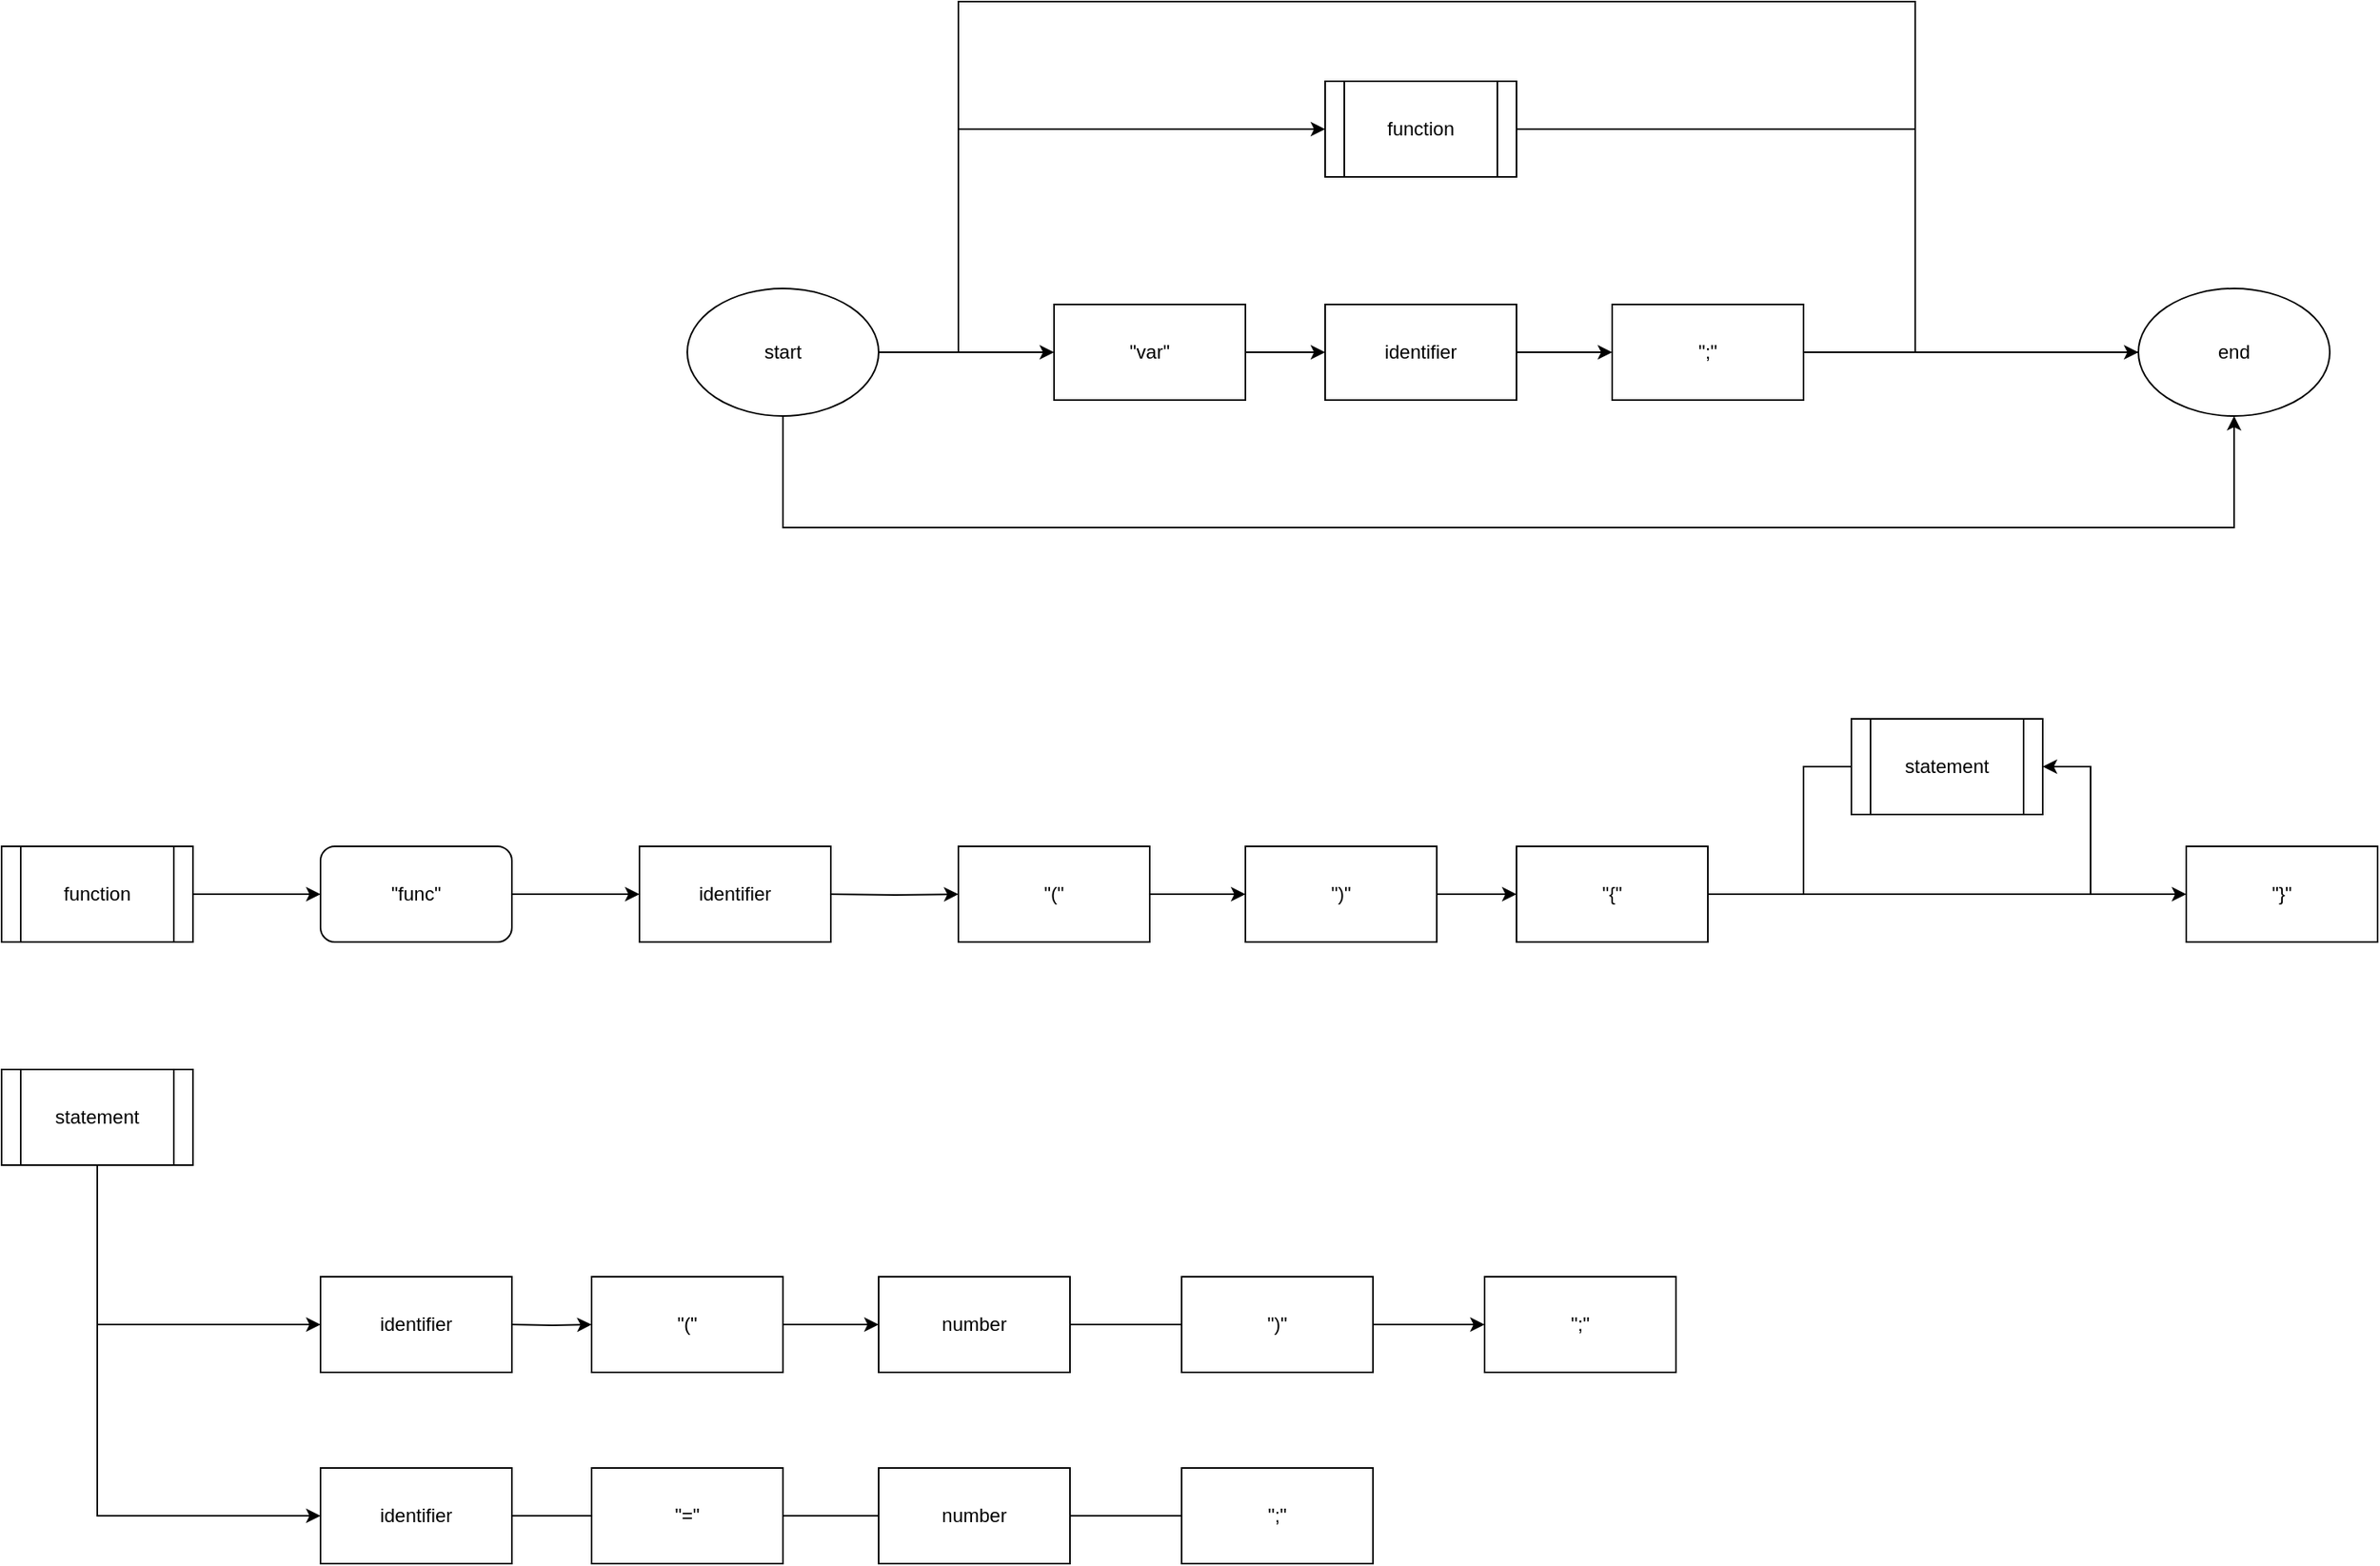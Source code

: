 <mxfile version="17.2.4" type="device"><diagram id="jOlAet6pSQnwV60Gyuv5" name="Page-1"><mxGraphModel dx="1678" dy="1179" grid="1" gridSize="10" guides="1" tooltips="1" connect="1" arrows="1" fold="1" page="0" pageScale="1" pageWidth="850" pageHeight="1100" math="0" shadow="0"><root><mxCell id="0"/><mxCell id="1" parent="0"/><mxCell id="7NWGOgkD6IIkmXvUyuZl-4" value="" style="edgeStyle=orthogonalEdgeStyle;rounded=0;orthogonalLoop=1;jettySize=auto;html=1;" parent="1" source="7NWGOgkD6IIkmXvUyuZl-1" target="7NWGOgkD6IIkmXvUyuZl-3" edge="1"><mxGeometry relative="1" as="geometry"><mxPoint x="330" y="-110" as="targetPoint"/><Array as="points"><mxPoint x="250"/><mxPoint x="1160"/></Array></mxGeometry></mxCell><mxCell id="7NWGOgkD6IIkmXvUyuZl-1" value="&lt;div&gt;start&lt;/div&gt;" style="ellipse;whiteSpace=wrap;html=1;" parent="1" vertex="1"><mxGeometry x="190" y="-150" width="120" height="80" as="geometry"/></mxCell><mxCell id="7NWGOgkD6IIkmXvUyuZl-3" value="&lt;div&gt;end&lt;/div&gt;" style="ellipse;whiteSpace=wrap;html=1;" parent="1" vertex="1"><mxGeometry x="1100" y="-150" width="120" height="80" as="geometry"/></mxCell><mxCell id="7NWGOgkD6IIkmXvUyuZl-16" value="" style="edgeStyle=orthogonalEdgeStyle;rounded=0;orthogonalLoop=1;jettySize=auto;html=1;" parent="1" source="7NWGOgkD6IIkmXvUyuZl-7" target="7NWGOgkD6IIkmXvUyuZl-8" edge="1"><mxGeometry relative="1" as="geometry"/></mxCell><mxCell id="7NWGOgkD6IIkmXvUyuZl-7" value="function" style="shape=process;whiteSpace=wrap;html=1;backgroundOutline=1;" parent="1" vertex="1"><mxGeometry x="-240" y="200" width="120" height="60" as="geometry"/></mxCell><mxCell id="7NWGOgkD6IIkmXvUyuZl-17" value="" style="edgeStyle=orthogonalEdgeStyle;rounded=0;orthogonalLoop=1;jettySize=auto;html=1;" parent="1" source="7NWGOgkD6IIkmXvUyuZl-8" edge="1"><mxGeometry relative="1" as="geometry"><mxPoint x="160" y="230" as="targetPoint"/></mxGeometry></mxCell><mxCell id="7NWGOgkD6IIkmXvUyuZl-8" value="&quot;func&quot;" style="rounded=1;whiteSpace=wrap;html=1;" parent="1" vertex="1"><mxGeometry x="-40" y="200" width="120" height="60" as="geometry"/></mxCell><mxCell id="7NWGOgkD6IIkmXvUyuZl-18" value="" style="edgeStyle=orthogonalEdgeStyle;rounded=0;orthogonalLoop=1;jettySize=auto;html=1;" parent="1" target="7NWGOgkD6IIkmXvUyuZl-11" edge="1"><mxGeometry relative="1" as="geometry"><mxPoint x="280" y="230" as="sourcePoint"/></mxGeometry></mxCell><mxCell id="7NWGOgkD6IIkmXvUyuZl-10" value="function" style="shape=process;whiteSpace=wrap;html=1;backgroundOutline=1;" parent="1" vertex="1"><mxGeometry x="590" y="-280" width="120" height="60" as="geometry"/></mxCell><mxCell id="7NWGOgkD6IIkmXvUyuZl-19" value="" style="edgeStyle=orthogonalEdgeStyle;rounded=0;orthogonalLoop=1;jettySize=auto;html=1;" parent="1" source="7NWGOgkD6IIkmXvUyuZl-11" target="7NWGOgkD6IIkmXvUyuZl-12" edge="1"><mxGeometry relative="1" as="geometry"/></mxCell><mxCell id="7NWGOgkD6IIkmXvUyuZl-11" value="&quot;(&quot;" style="rounded=0;whiteSpace=wrap;html=1;" parent="1" vertex="1"><mxGeometry x="360" y="200" width="120" height="60" as="geometry"/></mxCell><mxCell id="7NWGOgkD6IIkmXvUyuZl-20" value="" style="edgeStyle=orthogonalEdgeStyle;rounded=0;orthogonalLoop=1;jettySize=auto;html=1;" parent="1" source="7NWGOgkD6IIkmXvUyuZl-12" target="7NWGOgkD6IIkmXvUyuZl-13" edge="1"><mxGeometry relative="1" as="geometry"/></mxCell><mxCell id="7NWGOgkD6IIkmXvUyuZl-12" value="&quot;)&quot;" style="rounded=0;whiteSpace=wrap;html=1;" parent="1" vertex="1"><mxGeometry x="540" y="200" width="120" height="60" as="geometry"/></mxCell><mxCell id="n9fZj-lWuYq7BnEoelPM-1" style="edgeStyle=orthogonalEdgeStyle;rounded=0;orthogonalLoop=1;jettySize=auto;html=1;" parent="1" source="7NWGOgkD6IIkmXvUyuZl-13" target="7NWGOgkD6IIkmXvUyuZl-15" edge="1"><mxGeometry relative="1" as="geometry"><mxPoint x="1100" y="229.894" as="targetPoint"/></mxGeometry></mxCell><mxCell id="7NWGOgkD6IIkmXvUyuZl-13" value="&quot;{&quot;" style="rounded=0;whiteSpace=wrap;html=1;" parent="1" vertex="1"><mxGeometry x="710" y="200" width="120" height="60" as="geometry"/></mxCell><mxCell id="7NWGOgkD6IIkmXvUyuZl-14" value="statement" style="shape=process;whiteSpace=wrap;html=1;backgroundOutline=1;" parent="1" vertex="1"><mxGeometry x="920" y="120" width="120" height="60" as="geometry"/></mxCell><mxCell id="7NWGOgkD6IIkmXvUyuZl-15" value="&quot;}&quot;" style="rounded=0;whiteSpace=wrap;html=1;" parent="1" vertex="1"><mxGeometry x="1130" y="200" width="120" height="60" as="geometry"/></mxCell><mxCell id="pxtvTBd6FCboAQaZrBCp-7" value="" style="edgeStyle=orthogonalEdgeStyle;rounded=0;orthogonalLoop=1;jettySize=auto;html=1;" parent="1" source="pxtvTBd6FCboAQaZrBCp-1" target="pxtvTBd6FCboAQaZrBCp-11" edge="1"><mxGeometry relative="1" as="geometry"><mxPoint x="-40" y="370" as="targetPoint"/><mxPoint x="-40" y="370" as="sourcePoint"/><Array as="points"><mxPoint x="-180" y="500"/></Array></mxGeometry></mxCell><mxCell id="pxtvTBd6FCboAQaZrBCp-1" value="statement" style="shape=process;whiteSpace=wrap;html=1;backgroundOutline=1;" parent="1" vertex="1"><mxGeometry x="-240" y="340" width="120" height="60" as="geometry"/></mxCell><mxCell id="pxtvTBd6FCboAQaZrBCp-8" value="" style="edgeStyle=orthogonalEdgeStyle;rounded=0;orthogonalLoop=1;jettySize=auto;html=1;" parent="1" target="pxtvTBd6FCboAQaZrBCp-4" edge="1"><mxGeometry relative="1" as="geometry"><mxPoint x="80" y="500" as="sourcePoint"/></mxGeometry></mxCell><mxCell id="pxtvTBd6FCboAQaZrBCp-3" value="" style="edgeStyle=orthogonalEdgeStyle;rounded=0;orthogonalLoop=1;jettySize=auto;html=1;" parent="1" source="pxtvTBd6FCboAQaZrBCp-4" target="b-G8yC-g3anBei29U1z--10" edge="1"><mxGeometry relative="1" as="geometry"><mxPoint x="310" y="500" as="targetPoint"/></mxGeometry></mxCell><mxCell id="pxtvTBd6FCboAQaZrBCp-4" value="&quot;(&quot;" style="rounded=0;whiteSpace=wrap;html=1;" parent="1" vertex="1"><mxGeometry x="130" y="470" width="120" height="60" as="geometry"/></mxCell><mxCell id="pxtvTBd6FCboAQaZrBCp-9" value="" style="edgeStyle=orthogonalEdgeStyle;rounded=0;orthogonalLoop=1;jettySize=auto;html=1;" parent="1" source="pxtvTBd6FCboAQaZrBCp-5" target="pxtvTBd6FCboAQaZrBCp-6" edge="1"><mxGeometry relative="1" as="geometry"/></mxCell><mxCell id="pxtvTBd6FCboAQaZrBCp-5" value="&quot;)&quot;" style="rounded=0;whiteSpace=wrap;html=1;" parent="1" vertex="1"><mxGeometry x="500" y="470" width="120" height="60" as="geometry"/></mxCell><mxCell id="pxtvTBd6FCboAQaZrBCp-6" value="&quot;;&quot;" style="rounded=0;whiteSpace=wrap;html=1;" parent="1" vertex="1"><mxGeometry x="690" y="470" width="120" height="60" as="geometry"/></mxCell><mxCell id="pxtvTBd6FCboAQaZrBCp-10" value="identifier" style="rounded=0;whiteSpace=wrap;html=1;" parent="1" vertex="1"><mxGeometry x="160" y="200" width="120" height="60" as="geometry"/></mxCell><mxCell id="pxtvTBd6FCboAQaZrBCp-11" value="identifier" style="rounded=0;whiteSpace=wrap;html=1;" parent="1" vertex="1"><mxGeometry x="-40" y="470" width="120" height="60" as="geometry"/></mxCell><mxCell id="n9fZj-lWuYq7BnEoelPM-2" value="" style="endArrow=classic;html=1;rounded=0;edgeStyle=orthogonalEdgeStyle;" parent="1" target="7NWGOgkD6IIkmXvUyuZl-14" edge="1"><mxGeometry width="50" height="50" relative="1" as="geometry"><mxPoint x="1080" y="230" as="sourcePoint"/><mxPoint x="930" y="190" as="targetPoint"/><Array as="points"><mxPoint x="1070" y="230"/><mxPoint x="1070" y="150"/></Array></mxGeometry></mxCell><mxCell id="n9fZj-lWuYq7BnEoelPM-4" value="" style="endArrow=none;html=1;rounded=0;edgeStyle=orthogonalEdgeStyle;" parent="1" target="7NWGOgkD6IIkmXvUyuZl-14" edge="1"><mxGeometry width="50" height="50" relative="1" as="geometry"><mxPoint x="880" y="230" as="sourcePoint"/><mxPoint x="890" y="140" as="targetPoint"/><Array as="points"><mxPoint x="890" y="230"/><mxPoint x="890" y="150"/></Array></mxGeometry></mxCell><mxCell id="luWgQajTvGCZ3k9wCGDM-5" value="" style="edgeStyle=orthogonalEdgeStyle;rounded=0;orthogonalLoop=1;jettySize=auto;html=1;" parent="1" source="luWgQajTvGCZ3k9wCGDM-1" target="luWgQajTvGCZ3k9wCGDM-2" edge="1"><mxGeometry relative="1" as="geometry"/></mxCell><mxCell id="luWgQajTvGCZ3k9wCGDM-1" value="&quot;var&quot;" style="rounded=0;whiteSpace=wrap;html=1;" parent="1" vertex="1"><mxGeometry x="420" y="-140" width="120" height="60" as="geometry"/></mxCell><mxCell id="luWgQajTvGCZ3k9wCGDM-6" value="" style="edgeStyle=orthogonalEdgeStyle;rounded=0;orthogonalLoop=1;jettySize=auto;html=1;" parent="1" source="luWgQajTvGCZ3k9wCGDM-2" target="luWgQajTvGCZ3k9wCGDM-3" edge="1"><mxGeometry relative="1" as="geometry"/></mxCell><mxCell id="luWgQajTvGCZ3k9wCGDM-2" value="identifier" style="rounded=0;whiteSpace=wrap;html=1;" parent="1" vertex="1"><mxGeometry x="590" y="-140" width="120" height="60" as="geometry"/></mxCell><mxCell id="luWgQajTvGCZ3k9wCGDM-3" value="&quot;;&quot;" style="rounded=0;whiteSpace=wrap;html=1;" parent="1" vertex="1"><mxGeometry x="770" y="-140" width="120" height="60" as="geometry"/></mxCell><mxCell id="luWgQajTvGCZ3k9wCGDM-4" value="" style="endArrow=classic;html=1;rounded=0;edgeStyle=orthogonalEdgeStyle;" parent="1" target="b-G8yC-g3anBei29U1z--9" edge="1"><mxGeometry width="50" height="50" relative="1" as="geometry"><mxPoint x="-180" y="500" as="sourcePoint"/><mxPoint x="-60" y="620" as="targetPoint"/><Array as="points"><mxPoint x="-180" y="620"/></Array></mxGeometry></mxCell><mxCell id="b-G8yC-g3anBei29U1z--3" value="" style="endArrow=classic;html=1;rounded=0;" edge="1" parent="1" source="7NWGOgkD6IIkmXvUyuZl-1" target="luWgQajTvGCZ3k9wCGDM-1"><mxGeometry width="50" height="50" relative="1" as="geometry"><mxPoint x="310" y="-110" as="sourcePoint"/><mxPoint x="360" y="-160" as="targetPoint"/></mxGeometry></mxCell><mxCell id="b-G8yC-g3anBei29U1z--4" value="" style="endArrow=classic;html=1;rounded=0;edgeStyle=orthogonalEdgeStyle;" edge="1" parent="1" source="7NWGOgkD6IIkmXvUyuZl-1" target="7NWGOgkD6IIkmXvUyuZl-10"><mxGeometry width="50" height="50" relative="1" as="geometry"><mxPoint x="260" y="-170" as="sourcePoint"/><mxPoint x="310" y="-220" as="targetPoint"/><Array as="points"><mxPoint x="360" y="-110"/><mxPoint x="360" y="-250"/></Array></mxGeometry></mxCell><mxCell id="b-G8yC-g3anBei29U1z--5" value="" style="endArrow=none;html=1;rounded=0;" edge="1" parent="1" source="luWgQajTvGCZ3k9wCGDM-3" target="7NWGOgkD6IIkmXvUyuZl-3"><mxGeometry width="50" height="50" relative="1" as="geometry"><mxPoint x="790" y="-120" as="sourcePoint"/><mxPoint x="790" y="-170" as="targetPoint"/></mxGeometry></mxCell><mxCell id="b-G8yC-g3anBei29U1z--6" value="" style="endArrow=classic;html=1;rounded=0;edgeStyle=orthogonalEdgeStyle;" edge="1" parent="1" source="7NWGOgkD6IIkmXvUyuZl-10" target="7NWGOgkD6IIkmXvUyuZl-3"><mxGeometry width="50" height="50" relative="1" as="geometry"><mxPoint x="790" y="-190" as="sourcePoint"/><mxPoint x="840" y="-240" as="targetPoint"/><Array as="points"><mxPoint x="960" y="-250"/><mxPoint x="960" y="-110"/></Array></mxGeometry></mxCell><mxCell id="b-G8yC-g3anBei29U1z--8" value="" style="endArrow=none;html=1;rounded=0;edgeStyle=orthogonalEdgeStyle;endFill=0;" edge="1" parent="1"><mxGeometry width="50" height="50" relative="1" as="geometry"><mxPoint x="1040" y="-110" as="sourcePoint"/><mxPoint x="360" y="-200" as="targetPoint"/><Array as="points"><mxPoint x="960" y="-110"/><mxPoint x="960" y="-330"/><mxPoint x="360" y="-330"/></Array></mxGeometry></mxCell><mxCell id="b-G8yC-g3anBei29U1z--15" value="" style="edgeStyle=orthogonalEdgeStyle;rounded=0;orthogonalLoop=1;jettySize=auto;html=1;endArrow=none;endFill=0;" edge="1" parent="1" source="b-G8yC-g3anBei29U1z--9" target="b-G8yC-g3anBei29U1z--12"><mxGeometry relative="1" as="geometry"/></mxCell><mxCell id="b-G8yC-g3anBei29U1z--9" value="identifier" style="rounded=0;whiteSpace=wrap;html=1;" vertex="1" parent="1"><mxGeometry x="-40" y="590" width="120" height="60" as="geometry"/></mxCell><mxCell id="b-G8yC-g3anBei29U1z--11" value="" style="edgeStyle=orthogonalEdgeStyle;rounded=0;orthogonalLoop=1;jettySize=auto;html=1;endArrow=none;endFill=0;" edge="1" parent="1" source="b-G8yC-g3anBei29U1z--10" target="pxtvTBd6FCboAQaZrBCp-5"><mxGeometry relative="1" as="geometry"/></mxCell><mxCell id="b-G8yC-g3anBei29U1z--10" value="number" style="rounded=0;whiteSpace=wrap;html=1;" vertex="1" parent="1"><mxGeometry x="310" y="470" width="120" height="60" as="geometry"/></mxCell><mxCell id="b-G8yC-g3anBei29U1z--16" value="" style="edgeStyle=orthogonalEdgeStyle;rounded=0;orthogonalLoop=1;jettySize=auto;html=1;endArrow=none;endFill=0;" edge="1" parent="1" source="b-G8yC-g3anBei29U1z--12" target="b-G8yC-g3anBei29U1z--13"><mxGeometry relative="1" as="geometry"/></mxCell><mxCell id="b-G8yC-g3anBei29U1z--12" value="&quot;=&quot;" style="rounded=0;whiteSpace=wrap;html=1;" vertex="1" parent="1"><mxGeometry x="130" y="590" width="120" height="60" as="geometry"/></mxCell><mxCell id="b-G8yC-g3anBei29U1z--17" value="" style="edgeStyle=orthogonalEdgeStyle;rounded=0;orthogonalLoop=1;jettySize=auto;html=1;endArrow=none;endFill=0;" edge="1" parent="1" source="b-G8yC-g3anBei29U1z--13" target="b-G8yC-g3anBei29U1z--14"><mxGeometry relative="1" as="geometry"/></mxCell><mxCell id="b-G8yC-g3anBei29U1z--13" value="number" style="rounded=0;whiteSpace=wrap;html=1;" vertex="1" parent="1"><mxGeometry x="310" y="590" width="120" height="60" as="geometry"/></mxCell><mxCell id="b-G8yC-g3anBei29U1z--14" value="&quot;;&quot;" style="rounded=0;whiteSpace=wrap;html=1;" vertex="1" parent="1"><mxGeometry x="500" y="590" width="120" height="60" as="geometry"/></mxCell></root></mxGraphModel></diagram></mxfile>